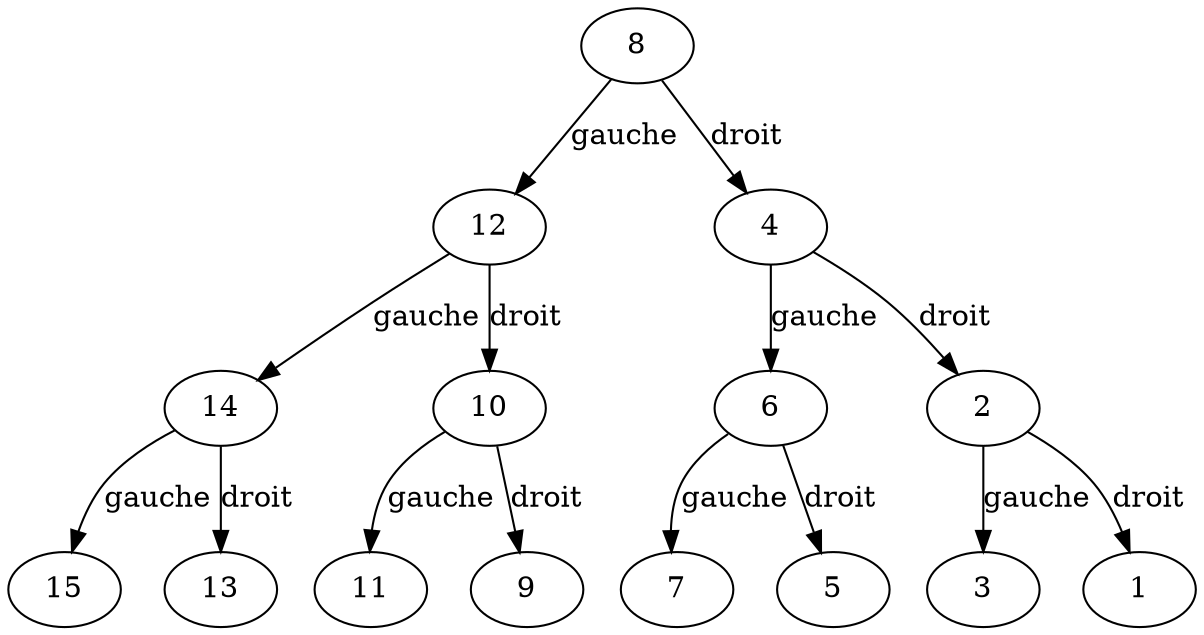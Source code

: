 digraph G {
8 -> 12 [label="gauche"];
12 -> 14 [label="gauche"];
14 -> 15 [label="gauche"];
14 -> 13 [label="droit"];
12 -> 10 [label="droit"];
10 -> 11 [label="gauche"];
10 -> 9 [label="droit"];
8 -> 4 [label="droit"];
4 -> 6 [label="gauche"];
6 -> 7 [label="gauche"];
6 -> 5 [label="droit"];
4 -> 2 [label="droit"];
2 -> 3 [label="gauche"];
2 -> 1 [label="droit"];
}
